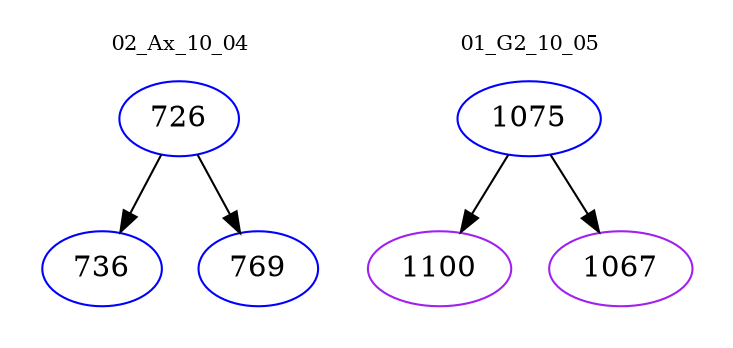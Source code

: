 digraph{
subgraph cluster_0 {
color = white
label = "02_Ax_10_04";
fontsize=10;
T0_726 [label="726", color="blue"]
T0_726 -> T0_736 [color="black"]
T0_736 [label="736", color="blue"]
T0_726 -> T0_769 [color="black"]
T0_769 [label="769", color="blue"]
}
subgraph cluster_1 {
color = white
label = "01_G2_10_05";
fontsize=10;
T1_1075 [label="1075", color="blue"]
T1_1075 -> T1_1100 [color="black"]
T1_1100 [label="1100", color="purple"]
T1_1075 -> T1_1067 [color="black"]
T1_1067 [label="1067", color="purple"]
}
}
